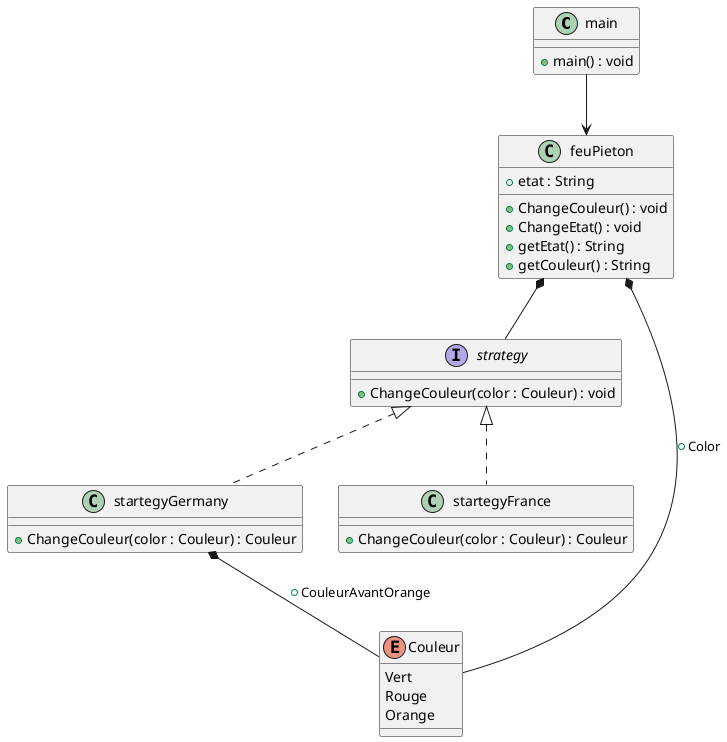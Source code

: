 @startuml

class main {
    + main() : void
}


class feuPieton{
+ etat : String
+ ChangeCouleur() : void
+ ChangeEtat() : void
+ getEtat() : String
+ getCouleur() : String
}

interface strategy{
+ ChangeCouleur(color : Couleur) : void
}

class startegyGermany implements strategy{
+ ChangeCouleur(color : Couleur) : Couleur
}


class startegyFrance implements strategy{
+ ChangeCouleur(color : Couleur) : Couleur
}

enum Couleur{
    Vert
    Rouge
    Orange
}


feuPieton *-- strategy
feuPieton *-- Couleur : + Color
main --> feuPieton
startegyGermany *-- Couleur : + CouleurAvantOrange


@enduml
